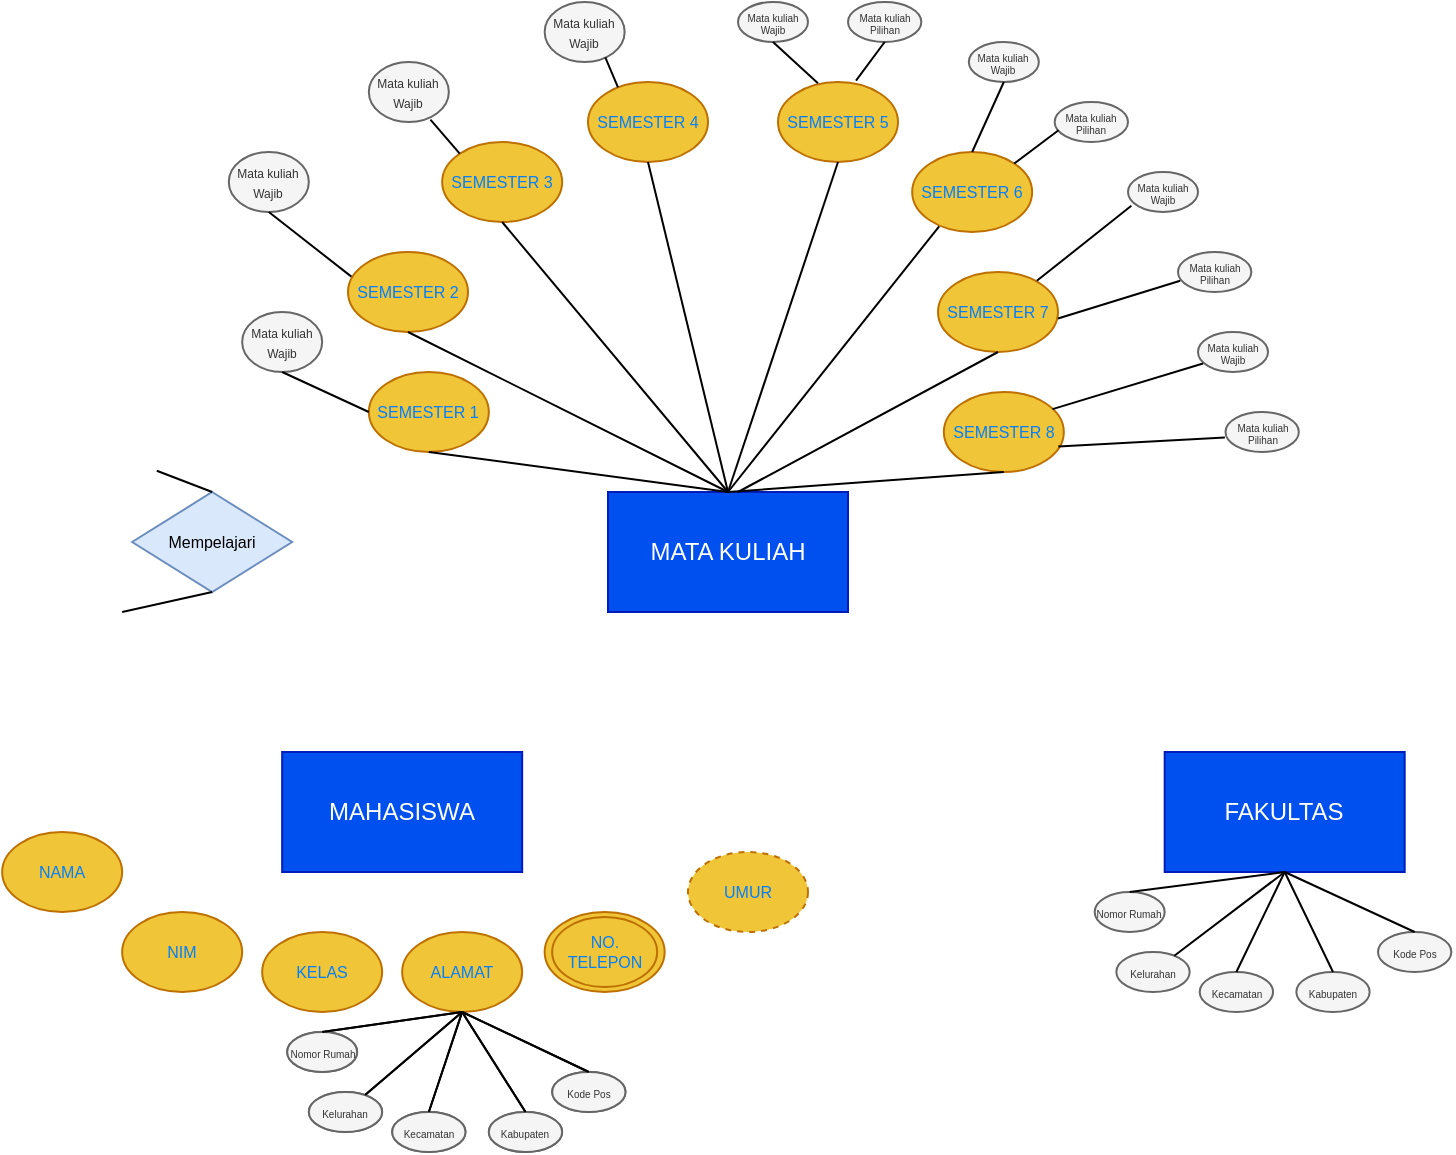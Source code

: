 <mxfile version="15.1.4" type="github">
  <diagram id="YGRb14ayEF1kDPeHTtl0" name="Page-1">
    <mxGraphModel dx="1183" dy="704" grid="1" gridSize="10" guides="1" tooltips="1" connect="1" arrows="1" fold="1" page="1" pageScale="1" pageWidth="850" pageHeight="1100" math="0" shadow="0">
      <root>
        <mxCell id="0" />
        <mxCell id="1" parent="0" />
        <mxCell id="ppUznr6c5s3xYXmo9qjN-1" value="MAHASISWA" style="rounded=0;whiteSpace=wrap;html=1;fillColor=#0050ef;strokeColor=#001DBC;fontColor=#ffffff;" vertex="1" parent="1">
          <mxGeometry x="192.08" y="390" width="120" height="60" as="geometry" />
        </mxCell>
        <mxCell id="ppUznr6c5s3xYXmo9qjN-2" value="MATA KULIAH" style="rounded=0;whiteSpace=wrap;html=1;fillColor=#0050ef;strokeColor=#001DBC;fontColor=#ffffff;" vertex="1" parent="1">
          <mxGeometry x="355" y="260" width="120" height="60" as="geometry" />
        </mxCell>
        <mxCell id="ppUznr6c5s3xYXmo9qjN-4" value="SEMESTER 3" style="ellipse;whiteSpace=wrap;html=1;fontSize=8;strokeColor=#BD7000;fontColor=#007FFF;fillColor=#F0C537;" vertex="1" parent="1">
          <mxGeometry x="272.08" y="85" width="60" height="40" as="geometry" />
        </mxCell>
        <mxCell id="ppUznr6c5s3xYXmo9qjN-5" value="SEMESTER 4" style="ellipse;whiteSpace=wrap;html=1;fontSize=8;strokeColor=#BD7000;fontColor=#007FFF;fillColor=#F0C537;" vertex="1" parent="1">
          <mxGeometry x="345" y="55" width="60" height="40" as="geometry" />
        </mxCell>
        <mxCell id="ppUznr6c5s3xYXmo9qjN-6" value="SEMESTER 5" style="ellipse;whiteSpace=wrap;html=1;fontSize=8;strokeColor=#BD7000;fontColor=#007FFF;fillColor=#F0C537;" vertex="1" parent="1">
          <mxGeometry x="440" y="55" width="60" height="40" as="geometry" />
        </mxCell>
        <mxCell id="ppUznr6c5s3xYXmo9qjN-7" value="SEMESTER 6" style="ellipse;whiteSpace=wrap;html=1;fontSize=8;strokeColor=#BD7000;fontColor=#007FFF;fillColor=#F0C537;" vertex="1" parent="1">
          <mxGeometry x="507.08" y="90" width="60" height="40" as="geometry" />
        </mxCell>
        <mxCell id="ppUznr6c5s3xYXmo9qjN-8" value="SEMESTER 7" style="ellipse;whiteSpace=wrap;html=1;fontSize=8;strokeColor=#BD7000;fontColor=#007FFF;fillColor=#F0C537;" vertex="1" parent="1">
          <mxGeometry x="520" y="150" width="60" height="40" as="geometry" />
        </mxCell>
        <mxCell id="ppUznr6c5s3xYXmo9qjN-9" value="SEMESTER 2" style="ellipse;whiteSpace=wrap;html=1;fontSize=8;strokeColor=#BD7000;fontColor=#007FFF;fillColor=#F0C537;" vertex="1" parent="1">
          <mxGeometry x="225" y="140" width="60" height="40" as="geometry" />
        </mxCell>
        <mxCell id="ppUznr6c5s3xYXmo9qjN-10" value="SEMESTER 1" style="ellipse;whiteSpace=wrap;html=1;fontSize=8;strokeColor=#BD7000;fontColor=#007FFF;fillColor=#F0C537;" vertex="1" parent="1">
          <mxGeometry x="235.42" y="200" width="60" height="40" as="geometry" />
        </mxCell>
        <mxCell id="ppUznr6c5s3xYXmo9qjN-11" value="SEMESTER 8" style="ellipse;whiteSpace=wrap;html=1;fontSize=8;strokeColor=#BD7000;fontColor=#007FFF;fillColor=#F0C537;" vertex="1" parent="1">
          <mxGeometry x="522.92" y="210" width="60" height="40" as="geometry" />
        </mxCell>
        <mxCell id="ppUznr6c5s3xYXmo9qjN-12" value="&lt;font style=&quot;font-size: 6px&quot;&gt;Mata kuliah Wajib&lt;/font&gt;" style="ellipse;whiteSpace=wrap;html=1;fontSize=8;fillColor=#f5f5f5;strokeColor=#666666;fontColor=#333333;" vertex="1" parent="1">
          <mxGeometry x="172.08" y="170" width="40" height="30" as="geometry" />
        </mxCell>
        <mxCell id="ppUznr6c5s3xYXmo9qjN-13" value="&lt;font style=&quot;font-size: 6px&quot;&gt;Mata kuliah Wajib&lt;/font&gt;" style="ellipse;whiteSpace=wrap;html=1;fontSize=8;fillColor=#f5f5f5;strokeColor=#666666;fontColor=#333333;" vertex="1" parent="1">
          <mxGeometry x="165.41" y="90" width="40" height="30" as="geometry" />
        </mxCell>
        <mxCell id="ppUznr6c5s3xYXmo9qjN-15" value="&lt;font style=&quot;font-size: 6px&quot;&gt;Mata kuliah Wajib&lt;/font&gt;" style="ellipse;whiteSpace=wrap;html=1;fontSize=8;fillColor=#f5f5f5;strokeColor=#666666;fontColor=#333333;" vertex="1" parent="1">
          <mxGeometry x="235.42" y="45" width="40" height="30" as="geometry" />
        </mxCell>
        <mxCell id="ppUznr6c5s3xYXmo9qjN-16" value="&lt;font style=&quot;font-size: 6px&quot;&gt;Mata kuliah Wajib&lt;/font&gt;" style="ellipse;whiteSpace=wrap;html=1;fontSize=8;fillColor=#f5f5f5;strokeColor=#666666;fontColor=#333333;" vertex="1" parent="1">
          <mxGeometry x="323.33" y="15" width="40" height="30" as="geometry" />
        </mxCell>
        <mxCell id="ppUznr6c5s3xYXmo9qjN-17" value="&lt;font style=&quot;font-size: 5px;&quot;&gt;Mata kuliah Wajib&lt;/font&gt;" style="ellipse;whiteSpace=wrap;html=1;fontSize=5;fillColor=#f5f5f5;strokeColor=#666666;fontColor=#333333;" vertex="1" parent="1">
          <mxGeometry x="420" y="15" width="35" height="20" as="geometry" />
        </mxCell>
        <mxCell id="ppUznr6c5s3xYXmo9qjN-25" value="&lt;font style=&quot;font-size: 5px;&quot;&gt;Mata kuliah Pilihan&lt;/font&gt;" style="ellipse;whiteSpace=wrap;html=1;fontSize=5;fillColor=#f5f5f5;strokeColor=#666666;fontColor=#333333;" vertex="1" parent="1">
          <mxGeometry x="475" y="15" width="36.67" height="20" as="geometry" />
        </mxCell>
        <mxCell id="ppUznr6c5s3xYXmo9qjN-28" value="&lt;font style=&quot;font-size: 5px;&quot;&gt;Mata kuliah Wajib&lt;/font&gt;" style="ellipse;whiteSpace=wrap;html=1;fontSize=5;fillColor=#f5f5f5;strokeColor=#666666;fontColor=#333333;" vertex="1" parent="1">
          <mxGeometry x="535.42" y="35" width="35" height="20" as="geometry" />
        </mxCell>
        <mxCell id="ppUznr6c5s3xYXmo9qjN-29" value="&lt;font style=&quot;font-size: 5px;&quot;&gt;Mata kuliah Pilihan&lt;/font&gt;" style="ellipse;whiteSpace=wrap;html=1;fontSize=5;fillColor=#f5f5f5;strokeColor=#666666;fontColor=#333333;" vertex="1" parent="1">
          <mxGeometry x="578.33" y="65" width="36.67" height="20" as="geometry" />
        </mxCell>
        <mxCell id="ppUznr6c5s3xYXmo9qjN-34" value="" style="endArrow=none;html=1;fontSize=8;entryX=0.5;entryY=0;entryDx=0;entryDy=0;exitX=0.5;exitY=1;exitDx=0;exitDy=0;" edge="1" parent="1" source="ppUznr6c5s3xYXmo9qjN-10" target="ppUznr6c5s3xYXmo9qjN-2">
          <mxGeometry width="50" height="50" relative="1" as="geometry">
            <mxPoint x="360" y="320" as="sourcePoint" />
            <mxPoint x="410" y="270" as="targetPoint" />
          </mxGeometry>
        </mxCell>
        <mxCell id="ppUznr6c5s3xYXmo9qjN-36" value="" style="endArrow=none;html=1;fontSize=8;entryX=0.5;entryY=0;entryDx=0;entryDy=0;exitX=0.5;exitY=1;exitDx=0;exitDy=0;" edge="1" parent="1" source="ppUznr6c5s3xYXmo9qjN-11" target="ppUznr6c5s3xYXmo9qjN-2">
          <mxGeometry width="50" height="50" relative="1" as="geometry">
            <mxPoint x="55" y="245" as="sourcePoint" />
            <mxPoint x="325.0" y="335" as="targetPoint" />
          </mxGeometry>
        </mxCell>
        <mxCell id="ppUznr6c5s3xYXmo9qjN-37" value="" style="endArrow=none;html=1;fontSize=8;exitX=0.5;exitY=1;exitDx=0;exitDy=0;" edge="1" parent="1" source="ppUznr6c5s3xYXmo9qjN-8">
          <mxGeometry width="50" height="50" relative="1" as="geometry">
            <mxPoint x="65" y="255" as="sourcePoint" />
            <mxPoint x="420" y="260" as="targetPoint" />
          </mxGeometry>
        </mxCell>
        <mxCell id="ppUznr6c5s3xYXmo9qjN-38" value="" style="endArrow=none;html=1;fontSize=8;entryX=0.5;entryY=0;entryDx=0;entryDy=0;exitX=0.225;exitY=0.929;exitDx=0;exitDy=0;exitPerimeter=0;" edge="1" parent="1" source="ppUznr6c5s3xYXmo9qjN-7" target="ppUznr6c5s3xYXmo9qjN-2">
          <mxGeometry width="50" height="50" relative="1" as="geometry">
            <mxPoint x="75" y="265" as="sourcePoint" />
            <mxPoint x="345.0" y="355" as="targetPoint" />
          </mxGeometry>
        </mxCell>
        <mxCell id="ppUznr6c5s3xYXmo9qjN-39" value="" style="endArrow=none;html=1;fontSize=8;entryX=0.5;entryY=0;entryDx=0;entryDy=0;exitX=0.5;exitY=1;exitDx=0;exitDy=0;" edge="1" parent="1" source="ppUznr6c5s3xYXmo9qjN-6" target="ppUznr6c5s3xYXmo9qjN-2">
          <mxGeometry width="50" height="50" relative="1" as="geometry">
            <mxPoint x="85" y="275" as="sourcePoint" />
            <mxPoint x="355.0" y="365" as="targetPoint" />
          </mxGeometry>
        </mxCell>
        <mxCell id="ppUznr6c5s3xYXmo9qjN-40" value="" style="endArrow=none;html=1;fontSize=8;entryX=0.5;entryY=0;entryDx=0;entryDy=0;exitX=0.5;exitY=1;exitDx=0;exitDy=0;" edge="1" parent="1" source="ppUznr6c5s3xYXmo9qjN-5" target="ppUznr6c5s3xYXmo9qjN-2">
          <mxGeometry width="50" height="50" relative="1" as="geometry">
            <mxPoint x="95" y="285" as="sourcePoint" />
            <mxPoint x="365.0" y="375" as="targetPoint" />
          </mxGeometry>
        </mxCell>
        <mxCell id="ppUznr6c5s3xYXmo9qjN-41" value="" style="endArrow=none;html=1;fontSize=8;entryX=0.5;entryY=0;entryDx=0;entryDy=0;exitX=0.5;exitY=1;exitDx=0;exitDy=0;" edge="1" parent="1" source="ppUznr6c5s3xYXmo9qjN-4" target="ppUznr6c5s3xYXmo9qjN-2">
          <mxGeometry width="50" height="50" relative="1" as="geometry">
            <mxPoint x="105" y="295" as="sourcePoint" />
            <mxPoint x="375.0" y="385" as="targetPoint" />
          </mxGeometry>
        </mxCell>
        <mxCell id="ppUznr6c5s3xYXmo9qjN-42" value="" style="endArrow=none;html=1;fontSize=8;entryX=0.5;entryY=0;entryDx=0;entryDy=0;exitX=0.5;exitY=1;exitDx=0;exitDy=0;" edge="1" parent="1" source="ppUznr6c5s3xYXmo9qjN-9" target="ppUznr6c5s3xYXmo9qjN-2">
          <mxGeometry width="50" height="50" relative="1" as="geometry">
            <mxPoint x="115" y="305" as="sourcePoint" />
            <mxPoint x="385.0" y="395" as="targetPoint" />
          </mxGeometry>
        </mxCell>
        <mxCell id="ppUznr6c5s3xYXmo9qjN-43" value="" style="endArrow=none;html=1;fontSize=8;exitX=0.053;exitY=0.706;exitDx=0;exitDy=0;exitPerimeter=0;entryX=1;entryY=0;entryDx=0;entryDy=0;" edge="1" parent="1" source="ppUznr6c5s3xYXmo9qjN-29" target="ppUznr6c5s3xYXmo9qjN-7">
          <mxGeometry width="50" height="50" relative="1" as="geometry">
            <mxPoint x="155" y="180" as="sourcePoint" />
            <mxPoint x="537" y="90" as="targetPoint" />
          </mxGeometry>
        </mxCell>
        <mxCell id="ppUznr6c5s3xYXmo9qjN-44" value="" style="endArrow=none;html=1;fontSize=8;entryX=0.5;entryY=1;entryDx=0;entryDy=0;exitX=0.028;exitY=0.308;exitDx=0;exitDy=0;exitPerimeter=0;" edge="1" parent="1" source="ppUznr6c5s3xYXmo9qjN-9" target="ppUznr6c5s3xYXmo9qjN-13">
          <mxGeometry width="50" height="50" relative="1" as="geometry">
            <mxPoint x="165" y="190" as="sourcePoint" />
            <mxPoint x="435.0" y="280" as="targetPoint" />
          </mxGeometry>
        </mxCell>
        <mxCell id="ppUznr6c5s3xYXmo9qjN-45" value="" style="endArrow=none;html=1;fontSize=8;entryX=0;entryY=0.5;entryDx=0;entryDy=0;exitX=0.5;exitY=1;exitDx=0;exitDy=0;" edge="1" parent="1" source="ppUznr6c5s3xYXmo9qjN-12" target="ppUznr6c5s3xYXmo9qjN-10">
          <mxGeometry width="50" height="50" relative="1" as="geometry">
            <mxPoint x="295.42" y="270" as="sourcePoint" />
            <mxPoint x="565.42" y="360" as="targetPoint" />
          </mxGeometry>
        </mxCell>
        <mxCell id="ppUznr6c5s3xYXmo9qjN-46" value="" style="endArrow=none;html=1;fontSize=8;entryX=0.5;entryY=1;entryDx=0;entryDy=0;exitX=0.5;exitY=0;exitDx=0;exitDy=0;" edge="1" parent="1" source="ppUznr6c5s3xYXmo9qjN-7" target="ppUznr6c5s3xYXmo9qjN-28">
          <mxGeometry width="50" height="50" relative="1" as="geometry">
            <mxPoint x="165" y="190" as="sourcePoint" />
            <mxPoint x="435.0" y="280" as="targetPoint" />
          </mxGeometry>
        </mxCell>
        <mxCell id="ppUznr6c5s3xYXmo9qjN-47" value="" style="endArrow=none;html=1;fontSize=8;entryX=0.5;entryY=1;entryDx=0;entryDy=0;exitX=0.65;exitY=-0.017;exitDx=0;exitDy=0;exitPerimeter=0;" edge="1" parent="1" source="ppUznr6c5s3xYXmo9qjN-6" target="ppUznr6c5s3xYXmo9qjN-25">
          <mxGeometry width="50" height="50" relative="1" as="geometry">
            <mxPoint x="175" y="200" as="sourcePoint" />
            <mxPoint x="445.0" y="290" as="targetPoint" />
          </mxGeometry>
        </mxCell>
        <mxCell id="ppUznr6c5s3xYXmo9qjN-48" value="" style="endArrow=none;html=1;fontSize=8;entryX=0.5;entryY=1;entryDx=0;entryDy=0;exitX=0.333;exitY=0.017;exitDx=0;exitDy=0;exitPerimeter=0;" edge="1" parent="1" source="ppUznr6c5s3xYXmo9qjN-6" target="ppUznr6c5s3xYXmo9qjN-17">
          <mxGeometry width="50" height="50" relative="1" as="geometry">
            <mxPoint x="185" y="210" as="sourcePoint" />
            <mxPoint x="455.0" y="300" as="targetPoint" />
          </mxGeometry>
        </mxCell>
        <mxCell id="ppUznr6c5s3xYXmo9qjN-49" value="" style="endArrow=none;html=1;fontSize=8;entryX=0.758;entryY=0.922;entryDx=0;entryDy=0;entryPerimeter=0;exitX=0.25;exitY=0.067;exitDx=0;exitDy=0;exitPerimeter=0;" edge="1" parent="1" source="ppUznr6c5s3xYXmo9qjN-5" target="ppUznr6c5s3xYXmo9qjN-16">
          <mxGeometry width="50" height="50" relative="1" as="geometry">
            <mxPoint x="369" y="54" as="sourcePoint" />
            <mxPoint x="465.0" y="310" as="targetPoint" />
          </mxGeometry>
        </mxCell>
        <mxCell id="ppUznr6c5s3xYXmo9qjN-50" value="" style="endArrow=none;html=1;fontSize=8;exitX=0;exitY=0;exitDx=0;exitDy=0;entryX=0.77;entryY=0.96;entryDx=0;entryDy=0;entryPerimeter=0;" edge="1" parent="1" source="ppUznr6c5s3xYXmo9qjN-4" target="ppUznr6c5s3xYXmo9qjN-15">
          <mxGeometry width="50" height="50" relative="1" as="geometry">
            <mxPoint x="205" y="230" as="sourcePoint" />
            <mxPoint x="269" y="91" as="targetPoint" />
          </mxGeometry>
        </mxCell>
        <mxCell id="ppUznr6c5s3xYXmo9qjN-51" value="&lt;font style=&quot;font-size: 5px;&quot;&gt;Mata kuliah Wajib&lt;/font&gt;" style="ellipse;whiteSpace=wrap;html=1;fontSize=5;fillColor=#f5f5f5;strokeColor=#666666;fontColor=#333333;" vertex="1" parent="1">
          <mxGeometry x="615" y="100" width="35" height="20" as="geometry" />
        </mxCell>
        <mxCell id="ppUznr6c5s3xYXmo9qjN-52" value="&lt;font style=&quot;font-size: 5px;&quot;&gt;Mata kuliah Pilihan&lt;/font&gt;" style="ellipse;whiteSpace=wrap;html=1;fontSize=5;fillColor=#f5f5f5;strokeColor=#666666;fontColor=#333333;" vertex="1" parent="1">
          <mxGeometry x="640" y="140" width="36.67" height="20" as="geometry" />
        </mxCell>
        <mxCell id="ppUznr6c5s3xYXmo9qjN-53" value="&lt;font style=&quot;font-size: 5px;&quot;&gt;Mata kuliah Wajib&lt;/font&gt;" style="ellipse;whiteSpace=wrap;html=1;fontSize=5;fillColor=#f5f5f5;strokeColor=#666666;fontColor=#333333;" vertex="1" parent="1">
          <mxGeometry x="650.0" y="180" width="35" height="20" as="geometry" />
        </mxCell>
        <mxCell id="ppUznr6c5s3xYXmo9qjN-54" value="&lt;font style=&quot;font-size: 5px;&quot;&gt;Mata kuliah Pilihan&lt;/font&gt;" style="ellipse;whiteSpace=wrap;html=1;fontSize=5;fillColor=#f5f5f5;strokeColor=#666666;fontColor=#333333;" vertex="1" parent="1">
          <mxGeometry x="663.75" y="220" width="36.67" height="20" as="geometry" />
        </mxCell>
        <mxCell id="ppUznr6c5s3xYXmo9qjN-55" value="" style="endArrow=none;html=1;fontSize=8;exitX=-0.008;exitY=0.636;exitDx=0;exitDy=0;entryX=0.954;entryY=0.68;entryDx=0;entryDy=0;exitPerimeter=0;entryPerimeter=0;" edge="1" parent="1" source="ppUznr6c5s3xYXmo9qjN-54" target="ppUznr6c5s3xYXmo9qjN-11">
          <mxGeometry width="50" height="50" relative="1" as="geometry">
            <mxPoint x="312.92" y="180" as="sourcePoint" />
            <mxPoint x="590" y="240" as="targetPoint" />
          </mxGeometry>
        </mxCell>
        <mxCell id="ppUznr6c5s3xYXmo9qjN-56" value="" style="endArrow=none;html=1;fontSize=8;entryX=0.071;entryY=0.789;entryDx=0;entryDy=0;exitX=0.906;exitY=0.214;exitDx=0;exitDy=0;entryPerimeter=0;exitPerimeter=0;" edge="1" parent="1" target="ppUznr6c5s3xYXmo9qjN-53" source="ppUznr6c5s3xYXmo9qjN-11">
          <mxGeometry width="50" height="50" relative="1" as="geometry">
            <mxPoint x="610" y="220" as="sourcePoint" />
            <mxPoint x="592.92" y="280" as="targetPoint" />
          </mxGeometry>
        </mxCell>
        <mxCell id="ppUznr6c5s3xYXmo9qjN-57" value="" style="endArrow=none;html=1;fontSize=8;entryX=0.03;entryY=0.719;entryDx=0;entryDy=0;entryPerimeter=0;exitX=1;exitY=0.582;exitDx=0;exitDy=0;exitPerimeter=0;" edge="1" parent="1" target="ppUznr6c5s3xYXmo9qjN-52" source="ppUznr6c5s3xYXmo9qjN-8">
          <mxGeometry width="50" height="50" relative="1" as="geometry">
            <mxPoint x="600" y="180" as="sourcePoint" />
            <mxPoint x="602.92" y="290" as="targetPoint" />
          </mxGeometry>
        </mxCell>
        <mxCell id="ppUznr6c5s3xYXmo9qjN-58" value="" style="endArrow=none;html=1;fontSize=8;exitX=0.824;exitY=0.11;exitDx=0;exitDy=0;exitPerimeter=0;entryX=0.048;entryY=0.844;entryDx=0;entryDy=0;entryPerimeter=0;" edge="1" parent="1" target="ppUznr6c5s3xYXmo9qjN-51" source="ppUznr6c5s3xYXmo9qjN-8">
          <mxGeometry width="50" height="50" relative="1" as="geometry">
            <mxPoint x="622.92" y="130" as="sourcePoint" />
            <mxPoint x="617" y="140" as="targetPoint" />
          </mxGeometry>
        </mxCell>
        <mxCell id="ppUznr6c5s3xYXmo9qjN-62" value="Mempelajari" style="rhombus;whiteSpace=wrap;html=1;fontSize=8;fillColor=#dae8fc;strokeColor=#6c8ebf;" vertex="1" parent="1">
          <mxGeometry x="117.08" y="260" width="80" height="50" as="geometry" />
        </mxCell>
        <mxCell id="ppUznr6c5s3xYXmo9qjN-63" value="" style="endArrow=none;html=1;fontSize=8;exitX=0.5;exitY=1;exitDx=0;exitDy=0;" edge="1" parent="1" source="ppUznr6c5s3xYXmo9qjN-62">
          <mxGeometry width="50" height="50" relative="1" as="geometry">
            <mxPoint x="102.08" y="230" as="sourcePoint" />
            <mxPoint x="112.08" y="320" as="targetPoint" />
          </mxGeometry>
        </mxCell>
        <mxCell id="ppUznr6c5s3xYXmo9qjN-64" value="" style="endArrow=none;html=1;fontSize=8;entryX=0.443;entryY=0.998;entryDx=0;entryDy=0;entryPerimeter=0;" edge="1" parent="1">
          <mxGeometry width="50" height="50" relative="1" as="geometry">
            <mxPoint x="157.08" y="260" as="sourcePoint" />
            <mxPoint x="129.395" y="249.38" as="targetPoint" />
          </mxGeometry>
        </mxCell>
        <mxCell id="ppUznr6c5s3xYXmo9qjN-67" value="NAMA" style="ellipse;whiteSpace=wrap;html=1;fontSize=8;strokeColor=#BD7000;fontColor=#007FFF;fillColor=#F0C537;" vertex="1" parent="1">
          <mxGeometry x="52.08" y="430" width="60" height="40" as="geometry" />
        </mxCell>
        <mxCell id="ppUznr6c5s3xYXmo9qjN-68" value="NIM" style="ellipse;whiteSpace=wrap;html=1;fontSize=8;strokeColor=#BD7000;fontColor=#007FFF;fillColor=#F0C537;" vertex="1" parent="1">
          <mxGeometry x="112.08" y="470" width="60" height="40" as="geometry" />
        </mxCell>
        <mxCell id="ppUznr6c5s3xYXmo9qjN-69" value="KELAS" style="ellipse;whiteSpace=wrap;html=1;fontSize=8;strokeColor=#BD7000;fontColor=#007FFF;fillColor=#F0C537;" vertex="1" parent="1">
          <mxGeometry x="182.08" y="480" width="60" height="40" as="geometry" />
        </mxCell>
        <mxCell id="ppUznr6c5s3xYXmo9qjN-70" value="ALAMAT" style="ellipse;whiteSpace=wrap;html=1;fontSize=8;strokeColor=#BD7000;fontColor=#007FFF;fillColor=#F0C537;" vertex="1" parent="1">
          <mxGeometry x="252.08" y="480" width="60" height="40" as="geometry" />
        </mxCell>
        <mxCell id="ppUznr6c5s3xYXmo9qjN-71" value="" style="ellipse;whiteSpace=wrap;html=1;fontSize=8;strokeColor=#BD7000;fontColor=#007FFF;fillColor=#F0C537;" vertex="1" parent="1">
          <mxGeometry x="323.33" y="470" width="60" height="40" as="geometry" />
        </mxCell>
        <mxCell id="ppUznr6c5s3xYXmo9qjN-72" value="UMUR" style="ellipse;whiteSpace=wrap;html=1;fontSize=8;strokeColor=#BD7000;fontColor=#007FFF;fillColor=#F0C537;dashed=1;" vertex="1" parent="1">
          <mxGeometry x="395" y="440" width="60" height="40" as="geometry" />
        </mxCell>
        <mxCell id="ppUznr6c5s3xYXmo9qjN-73" value="NO. TELEPON" style="ellipse;whiteSpace=wrap;html=1;fontSize=8;strokeColor=#BD7000;fontColor=#007FFF;fillColor=#F0C537;" vertex="1" parent="1">
          <mxGeometry x="327.08" y="472.5" width="52.5" height="35" as="geometry" />
        </mxCell>
        <mxCell id="ppUznr6c5s3xYXmo9qjN-74" value="&lt;font style=&quot;font-size: 5px&quot;&gt;Nomor Rumah&lt;/font&gt;" style="ellipse;whiteSpace=wrap;html=1;fontSize=5;fillColor=#f5f5f5;strokeColor=#666666;fontColor=#333333;" vertex="1" parent="1">
          <mxGeometry x="194.58" y="530" width="35" height="20" as="geometry" />
        </mxCell>
        <mxCell id="ppUznr6c5s3xYXmo9qjN-77" value="" style="endArrow=none;html=1;fontSize=8;entryX=0.5;entryY=0;entryDx=0;entryDy=0;exitX=0.5;exitY=1;exitDx=0;exitDy=0;" edge="1" parent="1" target="ppUznr6c5s3xYXmo9qjN-74" source="ppUznr6c5s3xYXmo9qjN-70">
          <mxGeometry width="50" height="50" relative="1" as="geometry">
            <mxPoint x="286.66" y="625" as="sourcePoint" />
            <mxPoint x="276.66" y="795" as="targetPoint" />
          </mxGeometry>
        </mxCell>
        <mxCell id="ppUznr6c5s3xYXmo9qjN-78" value="Kode Pos" style="ellipse;whiteSpace=wrap;html=1;fontSize=5;fillColor=#f5f5f5;strokeColor=#666666;fontColor=#333333;" vertex="1" parent="1">
          <mxGeometry x="327.08" y="550" width="36.67" height="20" as="geometry" />
        </mxCell>
        <mxCell id="ppUznr6c5s3xYXmo9qjN-75" value="Kelurahan" style="ellipse;whiteSpace=wrap;html=1;fontSize=5;fillColor=#f5f5f5;strokeColor=#666666;fontColor=#333333;" vertex="1" parent="1">
          <mxGeometry x="205.41" y="560" width="36.67" height="20" as="geometry" />
        </mxCell>
        <mxCell id="ppUznr6c5s3xYXmo9qjN-79" value="" style="endArrow=none;html=1;fontSize=8;exitX=0.5;exitY=1;exitDx=0;exitDy=0;" edge="1" parent="1" source="ppUznr6c5s3xYXmo9qjN-70" target="ppUznr6c5s3xYXmo9qjN-75">
          <mxGeometry width="50" height="50" relative="1" as="geometry">
            <mxPoint x="282.08" y="520" as="sourcePoint" />
            <mxPoint x="305.08" y="560" as="targetPoint" />
          </mxGeometry>
        </mxCell>
        <mxCell id="ppUznr6c5s3xYXmo9qjN-80" value="" style="endArrow=none;html=1;fontSize=8;exitX=0.5;exitY=1;exitDx=0;exitDy=0;entryX=0.5;entryY=0;entryDx=0;entryDy=0;" edge="1" parent="1" source="ppUznr6c5s3xYXmo9qjN-70" target="ppUznr6c5s3xYXmo9qjN-78">
          <mxGeometry width="50" height="50" relative="1" as="geometry">
            <mxPoint x="292.08" y="530" as="sourcePoint" />
            <mxPoint x="293.301" y="550.003" as="targetPoint" />
          </mxGeometry>
        </mxCell>
        <mxCell id="ppUznr6c5s3xYXmo9qjN-81" value="Kecamatan" style="ellipse;whiteSpace=wrap;html=1;fontSize=5;fillColor=#f5f5f5;strokeColor=#666666;fontColor=#333333;" vertex="1" parent="1">
          <mxGeometry x="247.08" y="570" width="36.67" height="20" as="geometry" />
        </mxCell>
        <mxCell id="ppUznr6c5s3xYXmo9qjN-82" value="Kabupaten" style="ellipse;whiteSpace=wrap;html=1;fontSize=5;fillColor=#f5f5f5;strokeColor=#666666;fontColor=#333333;" vertex="1" parent="1">
          <mxGeometry x="295.41" y="570" width="36.67" height="20" as="geometry" />
        </mxCell>
        <mxCell id="ppUznr6c5s3xYXmo9qjN-83" value="" style="endArrow=none;html=1;fontSize=8;exitX=0.5;exitY=1;exitDx=0;exitDy=0;entryX=0.5;entryY=0;entryDx=0;entryDy=0;" edge="1" parent="1" source="ppUznr6c5s3xYXmo9qjN-70" target="ppUznr6c5s3xYXmo9qjN-81">
          <mxGeometry width="50" height="50" relative="1" as="geometry">
            <mxPoint x="292.08" y="530" as="sourcePoint" />
            <mxPoint x="243.588" y="571.563" as="targetPoint" />
          </mxGeometry>
        </mxCell>
        <mxCell id="ppUznr6c5s3xYXmo9qjN-84" value="" style="endArrow=none;html=1;fontSize=8;entryX=0.5;entryY=0;entryDx=0;entryDy=0;exitX=0.5;exitY=1;exitDx=0;exitDy=0;" edge="1" parent="1" source="ppUznr6c5s3xYXmo9qjN-70" target="ppUznr6c5s3xYXmo9qjN-82">
          <mxGeometry width="50" height="50" relative="1" as="geometry">
            <mxPoint x="277.08" y="520" as="sourcePoint" />
            <mxPoint x="275.415" y="580" as="targetPoint" />
          </mxGeometry>
        </mxCell>
        <mxCell id="ppUznr6c5s3xYXmo9qjN-85" value="FAKULTAS" style="rounded=0;whiteSpace=wrap;html=1;fillColor=#0050ef;strokeColor=#001DBC;fontColor=#ffffff;" vertex="1" parent="1">
          <mxGeometry x="633.34" y="390" width="120" height="60" as="geometry" />
        </mxCell>
        <mxCell id="ppUznr6c5s3xYXmo9qjN-88" value="&lt;font style=&quot;font-size: 5px&quot;&gt;Nomor Rumah&lt;/font&gt;" style="ellipse;whiteSpace=wrap;html=1;fontSize=5;fillColor=#f5f5f5;strokeColor=#666666;fontColor=#333333;" vertex="1" parent="1">
          <mxGeometry x="194.58" y="530" width="35" height="20" as="geometry" />
        </mxCell>
        <mxCell id="ppUznr6c5s3xYXmo9qjN-89" value="" style="endArrow=none;html=1;fontSize=8;entryX=0.5;entryY=0;entryDx=0;entryDy=0;exitX=0.5;exitY=1;exitDx=0;exitDy=0;" edge="1" parent="1" target="ppUznr6c5s3xYXmo9qjN-88">
          <mxGeometry width="50" height="50" relative="1" as="geometry">
            <mxPoint x="282.08" y="520.0" as="sourcePoint" />
            <mxPoint x="276.66" y="795" as="targetPoint" />
          </mxGeometry>
        </mxCell>
        <mxCell id="ppUznr6c5s3xYXmo9qjN-90" value="Kode Pos" style="ellipse;whiteSpace=wrap;html=1;fontSize=5;fillColor=#f5f5f5;strokeColor=#666666;fontColor=#333333;" vertex="1" parent="1">
          <mxGeometry x="327.08" y="550" width="36.67" height="20" as="geometry" />
        </mxCell>
        <mxCell id="ppUznr6c5s3xYXmo9qjN-91" value="Kelurahan" style="ellipse;whiteSpace=wrap;html=1;fontSize=5;fillColor=#f5f5f5;strokeColor=#666666;fontColor=#333333;" vertex="1" parent="1">
          <mxGeometry x="205.41" y="560" width="36.67" height="20" as="geometry" />
        </mxCell>
        <mxCell id="ppUznr6c5s3xYXmo9qjN-92" value="" style="endArrow=none;html=1;fontSize=8;exitX=0.5;exitY=1;exitDx=0;exitDy=0;" edge="1" parent="1" target="ppUznr6c5s3xYXmo9qjN-91">
          <mxGeometry width="50" height="50" relative="1" as="geometry">
            <mxPoint x="282.08" y="520.0" as="sourcePoint" />
            <mxPoint x="305.08" y="560" as="targetPoint" />
          </mxGeometry>
        </mxCell>
        <mxCell id="ppUznr6c5s3xYXmo9qjN-93" value="" style="endArrow=none;html=1;fontSize=8;exitX=0.5;exitY=1;exitDx=0;exitDy=0;entryX=0.5;entryY=0;entryDx=0;entryDy=0;" edge="1" parent="1" target="ppUznr6c5s3xYXmo9qjN-90">
          <mxGeometry width="50" height="50" relative="1" as="geometry">
            <mxPoint x="282.08" y="520.0" as="sourcePoint" />
            <mxPoint x="293.301" y="550.003" as="targetPoint" />
          </mxGeometry>
        </mxCell>
        <mxCell id="ppUznr6c5s3xYXmo9qjN-94" value="Kecamatan" style="ellipse;whiteSpace=wrap;html=1;fontSize=5;fillColor=#f5f5f5;strokeColor=#666666;fontColor=#333333;" vertex="1" parent="1">
          <mxGeometry x="247.08" y="570" width="36.67" height="20" as="geometry" />
        </mxCell>
        <mxCell id="ppUznr6c5s3xYXmo9qjN-95" value="Kabupaten" style="ellipse;whiteSpace=wrap;html=1;fontSize=5;fillColor=#f5f5f5;strokeColor=#666666;fontColor=#333333;" vertex="1" parent="1">
          <mxGeometry x="295.41" y="570" width="36.67" height="20" as="geometry" />
        </mxCell>
        <mxCell id="ppUznr6c5s3xYXmo9qjN-96" value="" style="endArrow=none;html=1;fontSize=8;exitX=0.5;exitY=1;exitDx=0;exitDy=0;entryX=0.5;entryY=0;entryDx=0;entryDy=0;" edge="1" parent="1" target="ppUznr6c5s3xYXmo9qjN-94">
          <mxGeometry width="50" height="50" relative="1" as="geometry">
            <mxPoint x="282.08" y="520.0" as="sourcePoint" />
            <mxPoint x="243.588" y="571.563" as="targetPoint" />
          </mxGeometry>
        </mxCell>
        <mxCell id="ppUznr6c5s3xYXmo9qjN-97" value="" style="endArrow=none;html=1;fontSize=8;entryX=0.5;entryY=0;entryDx=0;entryDy=0;exitX=0.5;exitY=1;exitDx=0;exitDy=0;" edge="1" parent="1" target="ppUznr6c5s3xYXmo9qjN-95">
          <mxGeometry width="50" height="50" relative="1" as="geometry">
            <mxPoint x="282.08" y="520.0" as="sourcePoint" />
            <mxPoint x="275.415" y="580" as="targetPoint" />
          </mxGeometry>
        </mxCell>
        <mxCell id="ppUznr6c5s3xYXmo9qjN-98" value="&lt;font style=&quot;font-size: 5px&quot;&gt;Nomor Rumah&lt;/font&gt;" style="ellipse;whiteSpace=wrap;html=1;fontSize=5;fillColor=#f5f5f5;strokeColor=#666666;fontColor=#333333;" vertex="1" parent="1">
          <mxGeometry x="598.34" y="460" width="35" height="20" as="geometry" />
        </mxCell>
        <mxCell id="ppUznr6c5s3xYXmo9qjN-99" value="" style="endArrow=none;html=1;fontSize=8;entryX=0.5;entryY=0;entryDx=0;entryDy=0;exitX=0.5;exitY=1;exitDx=0;exitDy=0;" edge="1" parent="1" target="ppUznr6c5s3xYXmo9qjN-98" source="ppUznr6c5s3xYXmo9qjN-85">
          <mxGeometry width="50" height="50" relative="1" as="geometry">
            <mxPoint x="685.84" y="450.0" as="sourcePoint" />
            <mxPoint x="680.42" y="725" as="targetPoint" />
          </mxGeometry>
        </mxCell>
        <mxCell id="ppUznr6c5s3xYXmo9qjN-100" value="Kode Pos" style="ellipse;whiteSpace=wrap;html=1;fontSize=5;fillColor=#f5f5f5;strokeColor=#666666;fontColor=#333333;" vertex="1" parent="1">
          <mxGeometry x="740.0" y="480" width="36.67" height="20" as="geometry" />
        </mxCell>
        <mxCell id="ppUznr6c5s3xYXmo9qjN-101" value="Kelurahan" style="ellipse;whiteSpace=wrap;html=1;fontSize=5;fillColor=#f5f5f5;strokeColor=#666666;fontColor=#333333;" vertex="1" parent="1">
          <mxGeometry x="609.17" y="490" width="36.67" height="20" as="geometry" />
        </mxCell>
        <mxCell id="ppUznr6c5s3xYXmo9qjN-102" value="" style="endArrow=none;html=1;fontSize=8;exitX=0.5;exitY=1;exitDx=0;exitDy=0;" edge="1" parent="1" target="ppUznr6c5s3xYXmo9qjN-101" source="ppUznr6c5s3xYXmo9qjN-85">
          <mxGeometry width="50" height="50" relative="1" as="geometry">
            <mxPoint x="685.84" y="450.0" as="sourcePoint" />
            <mxPoint x="708.84" y="490" as="targetPoint" />
          </mxGeometry>
        </mxCell>
        <mxCell id="ppUznr6c5s3xYXmo9qjN-103" value="" style="endArrow=none;html=1;fontSize=8;exitX=0.5;exitY=1;exitDx=0;exitDy=0;entryX=0.5;entryY=0;entryDx=0;entryDy=0;" edge="1" parent="1" target="ppUznr6c5s3xYXmo9qjN-100" source="ppUznr6c5s3xYXmo9qjN-85">
          <mxGeometry width="50" height="50" relative="1" as="geometry">
            <mxPoint x="685.84" y="450.0" as="sourcePoint" />
            <mxPoint x="697.061" y="480.003" as="targetPoint" />
          </mxGeometry>
        </mxCell>
        <mxCell id="ppUznr6c5s3xYXmo9qjN-104" value="Kecamatan" style="ellipse;whiteSpace=wrap;html=1;fontSize=5;fillColor=#f5f5f5;strokeColor=#666666;fontColor=#333333;" vertex="1" parent="1">
          <mxGeometry x="650.84" y="500" width="36.67" height="20" as="geometry" />
        </mxCell>
        <mxCell id="ppUznr6c5s3xYXmo9qjN-105" value="Kabupaten" style="ellipse;whiteSpace=wrap;html=1;fontSize=5;fillColor=#f5f5f5;strokeColor=#666666;fontColor=#333333;" vertex="1" parent="1">
          <mxGeometry x="699.17" y="500" width="36.67" height="20" as="geometry" />
        </mxCell>
        <mxCell id="ppUznr6c5s3xYXmo9qjN-106" value="" style="endArrow=none;html=1;fontSize=8;exitX=0.5;exitY=1;exitDx=0;exitDy=0;entryX=0.5;entryY=0;entryDx=0;entryDy=0;" edge="1" parent="1" target="ppUznr6c5s3xYXmo9qjN-104" source="ppUznr6c5s3xYXmo9qjN-85">
          <mxGeometry width="50" height="50" relative="1" as="geometry">
            <mxPoint x="685.84" y="450.0" as="sourcePoint" />
            <mxPoint x="647.348" y="501.563" as="targetPoint" />
          </mxGeometry>
        </mxCell>
        <mxCell id="ppUznr6c5s3xYXmo9qjN-107" value="" style="endArrow=none;html=1;fontSize=8;entryX=0.5;entryY=0;entryDx=0;entryDy=0;exitX=0.5;exitY=1;exitDx=0;exitDy=0;" edge="1" parent="1" target="ppUznr6c5s3xYXmo9qjN-105" source="ppUznr6c5s3xYXmo9qjN-85">
          <mxGeometry width="50" height="50" relative="1" as="geometry">
            <mxPoint x="685.84" y="450.0" as="sourcePoint" />
            <mxPoint x="679.175" y="510" as="targetPoint" />
          </mxGeometry>
        </mxCell>
      </root>
    </mxGraphModel>
  </diagram>
</mxfile>
